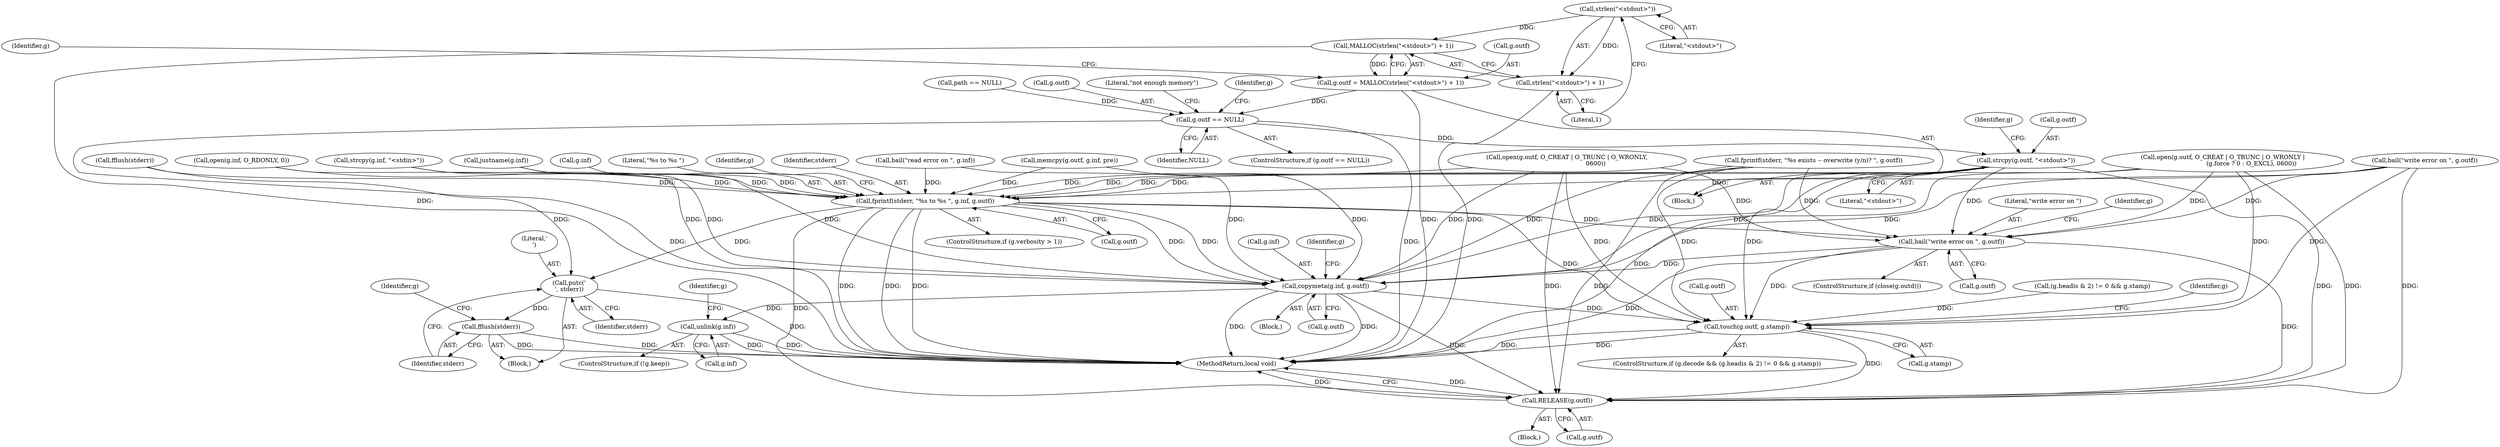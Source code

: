 digraph "0_pigz_fdad1406b3ec809f4954ff7cdf9e99eb18c2458f@API" {
"1000973" [label="(Call,strlen(\"<stdout>\"))"];
"1000971" [label="(Call,MALLOC(strlen(\"<stdout>\") + 1))"];
"1000967" [label="(Call,g.outf = MALLOC(strlen(\"<stdout>\") + 1))"];
"1000977" [label="(Call,g.outf == NULL)"];
"1000985" [label="(Call,strcpy(g.outf, \"<stdout>\"))"];
"1001305" [label="(Call,fprintf(stderr, \"%s to %s \", g.inf, g.outf))"];
"1001350" [label="(Call,putc('\n', stderr))"];
"1001353" [label="(Call,fflush(stderr))"];
"1001377" [label="(Call,bail(\"write error on \", g.outf))"];
"1001395" [label="(Call,copymeta(g.inf, g.outf))"];
"1001407" [label="(Call,unlink(g.inf))"];
"1001427" [label="(Call,touch(g.outf, g.stamp))"];
"1001434" [label="(Call,RELEASE(g.outf))"];
"1000972" [label="(Call,strlen(\"<stdout>\") + 1)"];
"1000977" [label="(Call,g.outf == NULL)"];
"1001428" [label="(Call,g.outf)"];
"1000987" [label="(Identifier,g)"];
"1001299" [label="(ControlStructure,if (g.verbosity > 1))"];
"1001427" [label="(Call,touch(g.outf, g.stamp))"];
"1000136" [label="(Block,)"];
"1000966" [label="(Block,)"];
"1000992" [label="(Identifier,g)"];
"1001394" [label="(Block,)"];
"1001372" [label="(ControlStructure,if (close(g.outd)))"];
"1000788" [label="(Call,justname(g.inf))"];
"1001354" [label="(Identifier,stderr)"];
"1000967" [label="(Call,g.outf = MALLOC(strlen(\"<stdout>\") + 1))"];
"1000975" [label="(Literal,1)"];
"1000960" [label="(Call,path == NULL)"];
"1001349" [label="(Block,)"];
"1001351" [label="(Literal,'\n')"];
"1001235" [label="(Call,open(g.outf, O_CREAT | O_TRUNC | O_WRONLY,\n                              0600))"];
"1001384" [label="(Identifier,g)"];
"1001395" [label="(Call,copymeta(g.inf, g.outf))"];
"1001286" [label="(Call,bail(\"write error on \", g.outf))"];
"1001407" [label="(Call,unlink(g.inf))"];
"1000986" [label="(Call,g.outf)"];
"1000979" [label="(Identifier,g)"];
"1001181" [label="(Call,fflush(stderr))"];
"1001399" [label="(Call,g.outf)"];
"1001438" [label="(MethodReturn,local void)"];
"1001350" [label="(Call,putc('\n', stderr))"];
"1001396" [label="(Call,g.inf)"];
"1000152" [label="(Call,strcpy(g.inf, \"<stdin>\"))"];
"1001352" [label="(Identifier,stderr)"];
"1001353" [label="(Call,fflush(stderr))"];
"1001377" [label="(Call,bail(\"write error on \", g.outf))"];
"1001379" [label="(Call,g.outf)"];
"1001408" [label="(Call,g.inf)"];
"1001378" [label="(Literal,\"write error on \")"];
"1000985" [label="(Call,strcpy(g.outf, \"<stdout>\"))"];
"1000971" [label="(Call,MALLOC(strlen(\"<stdout>\") + 1))"];
"1000773" [label="(Call,bail(\"read error on \", g.inf))"];
"1001416" [label="(Call,(g.headis & 2) != 0 && g.stamp)"];
"1001436" [label="(Identifier,g)"];
"1001435" [label="(Call,g.outf)"];
"1001402" [label="(ControlStructure,if (!g.keep))"];
"1000983" [label="(Literal,\"not enough memory\")"];
"1000974" [label="(Literal,\"<stdout>\")"];
"1000978" [label="(Call,g.outf)"];
"1001316" [label="(Identifier,g)"];
"1000989" [label="(Literal,\"<stdout>\")"];
"1001405" [label="(Identifier,g)"];
"1001305" [label="(Call,fprintf(stderr, \"%s to %s \", g.inf, g.outf))"];
"1001434" [label="(Call,RELEASE(g.outf))"];
"1000973" [label="(Call,strlen(\"<stdout>\"))"];
"1000968" [label="(Call,g.outf)"];
"1001311" [label="(Call,g.outf)"];
"1000761" [label="(Call,open(g.inf, O_RDONLY, 0))"];
"1000981" [label="(Identifier,NULL)"];
"1001306" [label="(Identifier,stderr)"];
"1001308" [label="(Call,g.inf)"];
"1001431" [label="(Call,g.stamp)"];
"1001175" [label="(Call,fprintf(stderr, \"%s exists -- overwrite (y/n)? \", g.outf))"];
"1001109" [label="(Call,memcpy(g.outf, g.inf, pre))"];
"1000972" [label="(Call,strlen(\"<stdout>\") + 1)"];
"1001138" [label="(Call,open(g.outf, O_CREAT | O_TRUNC | O_WRONLY |\n                              (g.force ? 0 : O_EXCL), 0600))"];
"1000976" [label="(ControlStructure,if (g.outf == NULL))"];
"1001414" [label="(Identifier,g)"];
"1001307" [label="(Literal,\"%s to %s \")"];
"1001411" [label="(ControlStructure,if (g.decode && (g.headis & 2) != 0 && g.stamp))"];
"1001358" [label="(Identifier,g)"];
"1000973" -> "1000972"  [label="AST: "];
"1000973" -> "1000974"  [label="CFG: "];
"1000974" -> "1000973"  [label="AST: "];
"1000975" -> "1000973"  [label="CFG: "];
"1000973" -> "1000971"  [label="DDG: "];
"1000973" -> "1000972"  [label="DDG: "];
"1000971" -> "1000967"  [label="AST: "];
"1000971" -> "1000972"  [label="CFG: "];
"1000972" -> "1000971"  [label="AST: "];
"1000967" -> "1000971"  [label="CFG: "];
"1000971" -> "1001438"  [label="DDG: "];
"1000971" -> "1000967"  [label="DDG: "];
"1000967" -> "1000966"  [label="AST: "];
"1000968" -> "1000967"  [label="AST: "];
"1000979" -> "1000967"  [label="CFG: "];
"1000967" -> "1001438"  [label="DDG: "];
"1000967" -> "1000977"  [label="DDG: "];
"1000977" -> "1000976"  [label="AST: "];
"1000977" -> "1000981"  [label="CFG: "];
"1000978" -> "1000977"  [label="AST: "];
"1000981" -> "1000977"  [label="AST: "];
"1000983" -> "1000977"  [label="CFG: "];
"1000987" -> "1000977"  [label="CFG: "];
"1000977" -> "1001438"  [label="DDG: "];
"1000977" -> "1001438"  [label="DDG: "];
"1000960" -> "1000977"  [label="DDG: "];
"1000977" -> "1000985"  [label="DDG: "];
"1000985" -> "1000966"  [label="AST: "];
"1000985" -> "1000989"  [label="CFG: "];
"1000986" -> "1000985"  [label="AST: "];
"1000989" -> "1000985"  [label="AST: "];
"1000992" -> "1000985"  [label="CFG: "];
"1000985" -> "1001438"  [label="DDG: "];
"1000985" -> "1001305"  [label="DDG: "];
"1000985" -> "1001377"  [label="DDG: "];
"1000985" -> "1001395"  [label="DDG: "];
"1000985" -> "1001427"  [label="DDG: "];
"1000985" -> "1001434"  [label="DDG: "];
"1001305" -> "1001299"  [label="AST: "];
"1001305" -> "1001311"  [label="CFG: "];
"1001306" -> "1001305"  [label="AST: "];
"1001307" -> "1001305"  [label="AST: "];
"1001308" -> "1001305"  [label="AST: "];
"1001311" -> "1001305"  [label="AST: "];
"1001316" -> "1001305"  [label="CFG: "];
"1001305" -> "1001438"  [label="DDG: "];
"1001305" -> "1001438"  [label="DDG: "];
"1001305" -> "1001438"  [label="DDG: "];
"1001181" -> "1001305"  [label="DDG: "];
"1001109" -> "1001305"  [label="DDG: "];
"1000788" -> "1001305"  [label="DDG: "];
"1000761" -> "1001305"  [label="DDG: "];
"1000152" -> "1001305"  [label="DDG: "];
"1000773" -> "1001305"  [label="DDG: "];
"1001175" -> "1001305"  [label="DDG: "];
"1001138" -> "1001305"  [label="DDG: "];
"1001286" -> "1001305"  [label="DDG: "];
"1001235" -> "1001305"  [label="DDG: "];
"1001305" -> "1001350"  [label="DDG: "];
"1001305" -> "1001377"  [label="DDG: "];
"1001305" -> "1001395"  [label="DDG: "];
"1001305" -> "1001395"  [label="DDG: "];
"1001305" -> "1001427"  [label="DDG: "];
"1001305" -> "1001434"  [label="DDG: "];
"1001350" -> "1001349"  [label="AST: "];
"1001350" -> "1001352"  [label="CFG: "];
"1001351" -> "1001350"  [label="AST: "];
"1001352" -> "1001350"  [label="AST: "];
"1001354" -> "1001350"  [label="CFG: "];
"1001350" -> "1001438"  [label="DDG: "];
"1001181" -> "1001350"  [label="DDG: "];
"1001350" -> "1001353"  [label="DDG: "];
"1001353" -> "1001349"  [label="AST: "];
"1001353" -> "1001354"  [label="CFG: "];
"1001354" -> "1001353"  [label="AST: "];
"1001358" -> "1001353"  [label="CFG: "];
"1001353" -> "1001438"  [label="DDG: "];
"1001353" -> "1001438"  [label="DDG: "];
"1001377" -> "1001372"  [label="AST: "];
"1001377" -> "1001379"  [label="CFG: "];
"1001378" -> "1001377"  [label="AST: "];
"1001379" -> "1001377"  [label="AST: "];
"1001384" -> "1001377"  [label="CFG: "];
"1001377" -> "1001438"  [label="DDG: "];
"1001175" -> "1001377"  [label="DDG: "];
"1001138" -> "1001377"  [label="DDG: "];
"1001286" -> "1001377"  [label="DDG: "];
"1001235" -> "1001377"  [label="DDG: "];
"1001377" -> "1001395"  [label="DDG: "];
"1001377" -> "1001427"  [label="DDG: "];
"1001377" -> "1001434"  [label="DDG: "];
"1001395" -> "1001394"  [label="AST: "];
"1001395" -> "1001399"  [label="CFG: "];
"1001396" -> "1001395"  [label="AST: "];
"1001399" -> "1001395"  [label="AST: "];
"1001405" -> "1001395"  [label="CFG: "];
"1001395" -> "1001438"  [label="DDG: "];
"1001395" -> "1001438"  [label="DDG: "];
"1001109" -> "1001395"  [label="DDG: "];
"1000788" -> "1001395"  [label="DDG: "];
"1000761" -> "1001395"  [label="DDG: "];
"1000152" -> "1001395"  [label="DDG: "];
"1000773" -> "1001395"  [label="DDG: "];
"1001175" -> "1001395"  [label="DDG: "];
"1001138" -> "1001395"  [label="DDG: "];
"1001286" -> "1001395"  [label="DDG: "];
"1001235" -> "1001395"  [label="DDG: "];
"1001395" -> "1001407"  [label="DDG: "];
"1001395" -> "1001427"  [label="DDG: "];
"1001395" -> "1001434"  [label="DDG: "];
"1001407" -> "1001402"  [label="AST: "];
"1001407" -> "1001408"  [label="CFG: "];
"1001408" -> "1001407"  [label="AST: "];
"1001414" -> "1001407"  [label="CFG: "];
"1001407" -> "1001438"  [label="DDG: "];
"1001407" -> "1001438"  [label="DDG: "];
"1001427" -> "1001411"  [label="AST: "];
"1001427" -> "1001431"  [label="CFG: "];
"1001428" -> "1001427"  [label="AST: "];
"1001431" -> "1001427"  [label="AST: "];
"1001436" -> "1001427"  [label="CFG: "];
"1001427" -> "1001438"  [label="DDG: "];
"1001427" -> "1001438"  [label="DDG: "];
"1001175" -> "1001427"  [label="DDG: "];
"1001138" -> "1001427"  [label="DDG: "];
"1001286" -> "1001427"  [label="DDG: "];
"1001235" -> "1001427"  [label="DDG: "];
"1001416" -> "1001427"  [label="DDG: "];
"1001427" -> "1001434"  [label="DDG: "];
"1001434" -> "1000136"  [label="AST: "];
"1001434" -> "1001435"  [label="CFG: "];
"1001435" -> "1001434"  [label="AST: "];
"1001438" -> "1001434"  [label="CFG: "];
"1001434" -> "1001438"  [label="DDG: "];
"1001434" -> "1001438"  [label="DDG: "];
"1001175" -> "1001434"  [label="DDG: "];
"1001138" -> "1001434"  [label="DDG: "];
"1001286" -> "1001434"  [label="DDG: "];
"1001235" -> "1001434"  [label="DDG: "];
"1000972" -> "1000975"  [label="CFG: "];
"1000975" -> "1000972"  [label="AST: "];
"1000972" -> "1001438"  [label="DDG: "];
}
